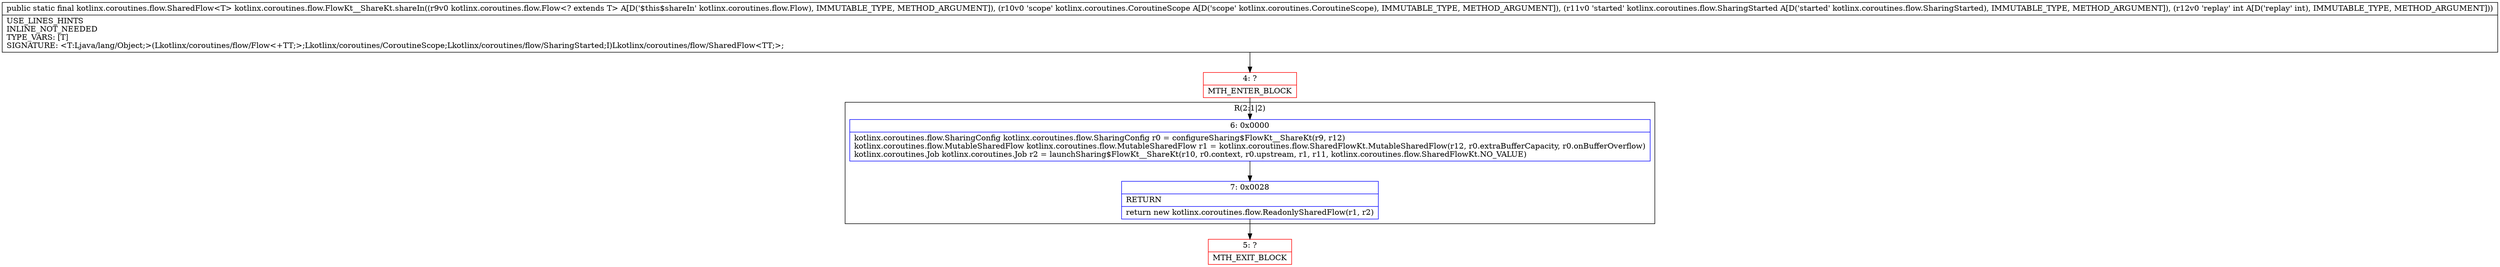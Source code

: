 digraph "CFG forkotlinx.coroutines.flow.FlowKt__ShareKt.shareIn(Lkotlinx\/coroutines\/flow\/Flow;Lkotlinx\/coroutines\/CoroutineScope;Lkotlinx\/coroutines\/flow\/SharingStarted;I)Lkotlinx\/coroutines\/flow\/SharedFlow;" {
subgraph cluster_Region_542450880 {
label = "R(2:1|2)";
node [shape=record,color=blue];
Node_6 [shape=record,label="{6\:\ 0x0000|kotlinx.coroutines.flow.SharingConfig kotlinx.coroutines.flow.SharingConfig r0 = configureSharing$FlowKt__ShareKt(r9, r12)\lkotlinx.coroutines.flow.MutableSharedFlow kotlinx.coroutines.flow.MutableSharedFlow r1 = kotlinx.coroutines.flow.SharedFlowKt.MutableSharedFlow(r12, r0.extraBufferCapacity, r0.onBufferOverflow)\lkotlinx.coroutines.Job kotlinx.coroutines.Job r2 = launchSharing$FlowKt__ShareKt(r10, r0.context, r0.upstream, r1, r11, kotlinx.coroutines.flow.SharedFlowKt.NO_VALUE)\l}"];
Node_7 [shape=record,label="{7\:\ 0x0028|RETURN\l|return new kotlinx.coroutines.flow.ReadonlySharedFlow(r1, r2)\l}"];
}
Node_4 [shape=record,color=red,label="{4\:\ ?|MTH_ENTER_BLOCK\l}"];
Node_5 [shape=record,color=red,label="{5\:\ ?|MTH_EXIT_BLOCK\l}"];
MethodNode[shape=record,label="{public static final kotlinx.coroutines.flow.SharedFlow\<T\> kotlinx.coroutines.flow.FlowKt__ShareKt.shareIn((r9v0 kotlinx.coroutines.flow.Flow\<? extends T\> A[D('$this$shareIn' kotlinx.coroutines.flow.Flow), IMMUTABLE_TYPE, METHOD_ARGUMENT]), (r10v0 'scope' kotlinx.coroutines.CoroutineScope A[D('scope' kotlinx.coroutines.CoroutineScope), IMMUTABLE_TYPE, METHOD_ARGUMENT]), (r11v0 'started' kotlinx.coroutines.flow.SharingStarted A[D('started' kotlinx.coroutines.flow.SharingStarted), IMMUTABLE_TYPE, METHOD_ARGUMENT]), (r12v0 'replay' int A[D('replay' int), IMMUTABLE_TYPE, METHOD_ARGUMENT]))  | USE_LINES_HINTS\lINLINE_NOT_NEEDED\lTYPE_VARS: [T]\lSIGNATURE: \<T:Ljava\/lang\/Object;\>(Lkotlinx\/coroutines\/flow\/Flow\<+TT;\>;Lkotlinx\/coroutines\/CoroutineScope;Lkotlinx\/coroutines\/flow\/SharingStarted;I)Lkotlinx\/coroutines\/flow\/SharedFlow\<TT;\>;\l}"];
MethodNode -> Node_4;Node_6 -> Node_7;
Node_7 -> Node_5;
Node_4 -> Node_6;
}

